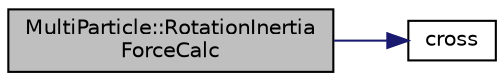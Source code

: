 digraph "MultiParticle::RotationInertiaForceCalc"
{
 // LATEX_PDF_SIZE
  edge [fontname="Helvetica",fontsize="10",labelfontname="Helvetica",labelfontsize="10"];
  node [fontname="Helvetica",fontsize="10",shape=record];
  rankdir="LR";
  Node1 [label="MultiParticle::RotationInertia\lForceCalc",height=0.2,width=0.4,color="black", fillcolor="grey75", style="filled", fontcolor="black",tooltip=" "];
  Node1 -> Node2 [color="midnightblue",fontsize="10",style="solid"];
  Node2 [label="cross",height=0.2,width=0.4,color="black", fillcolor="white", style="filled",URL="$DataSet_8hpp.html#a1872ce1e5b20d9bcebd620cb8e01f69a",tooltip=" "];
}
